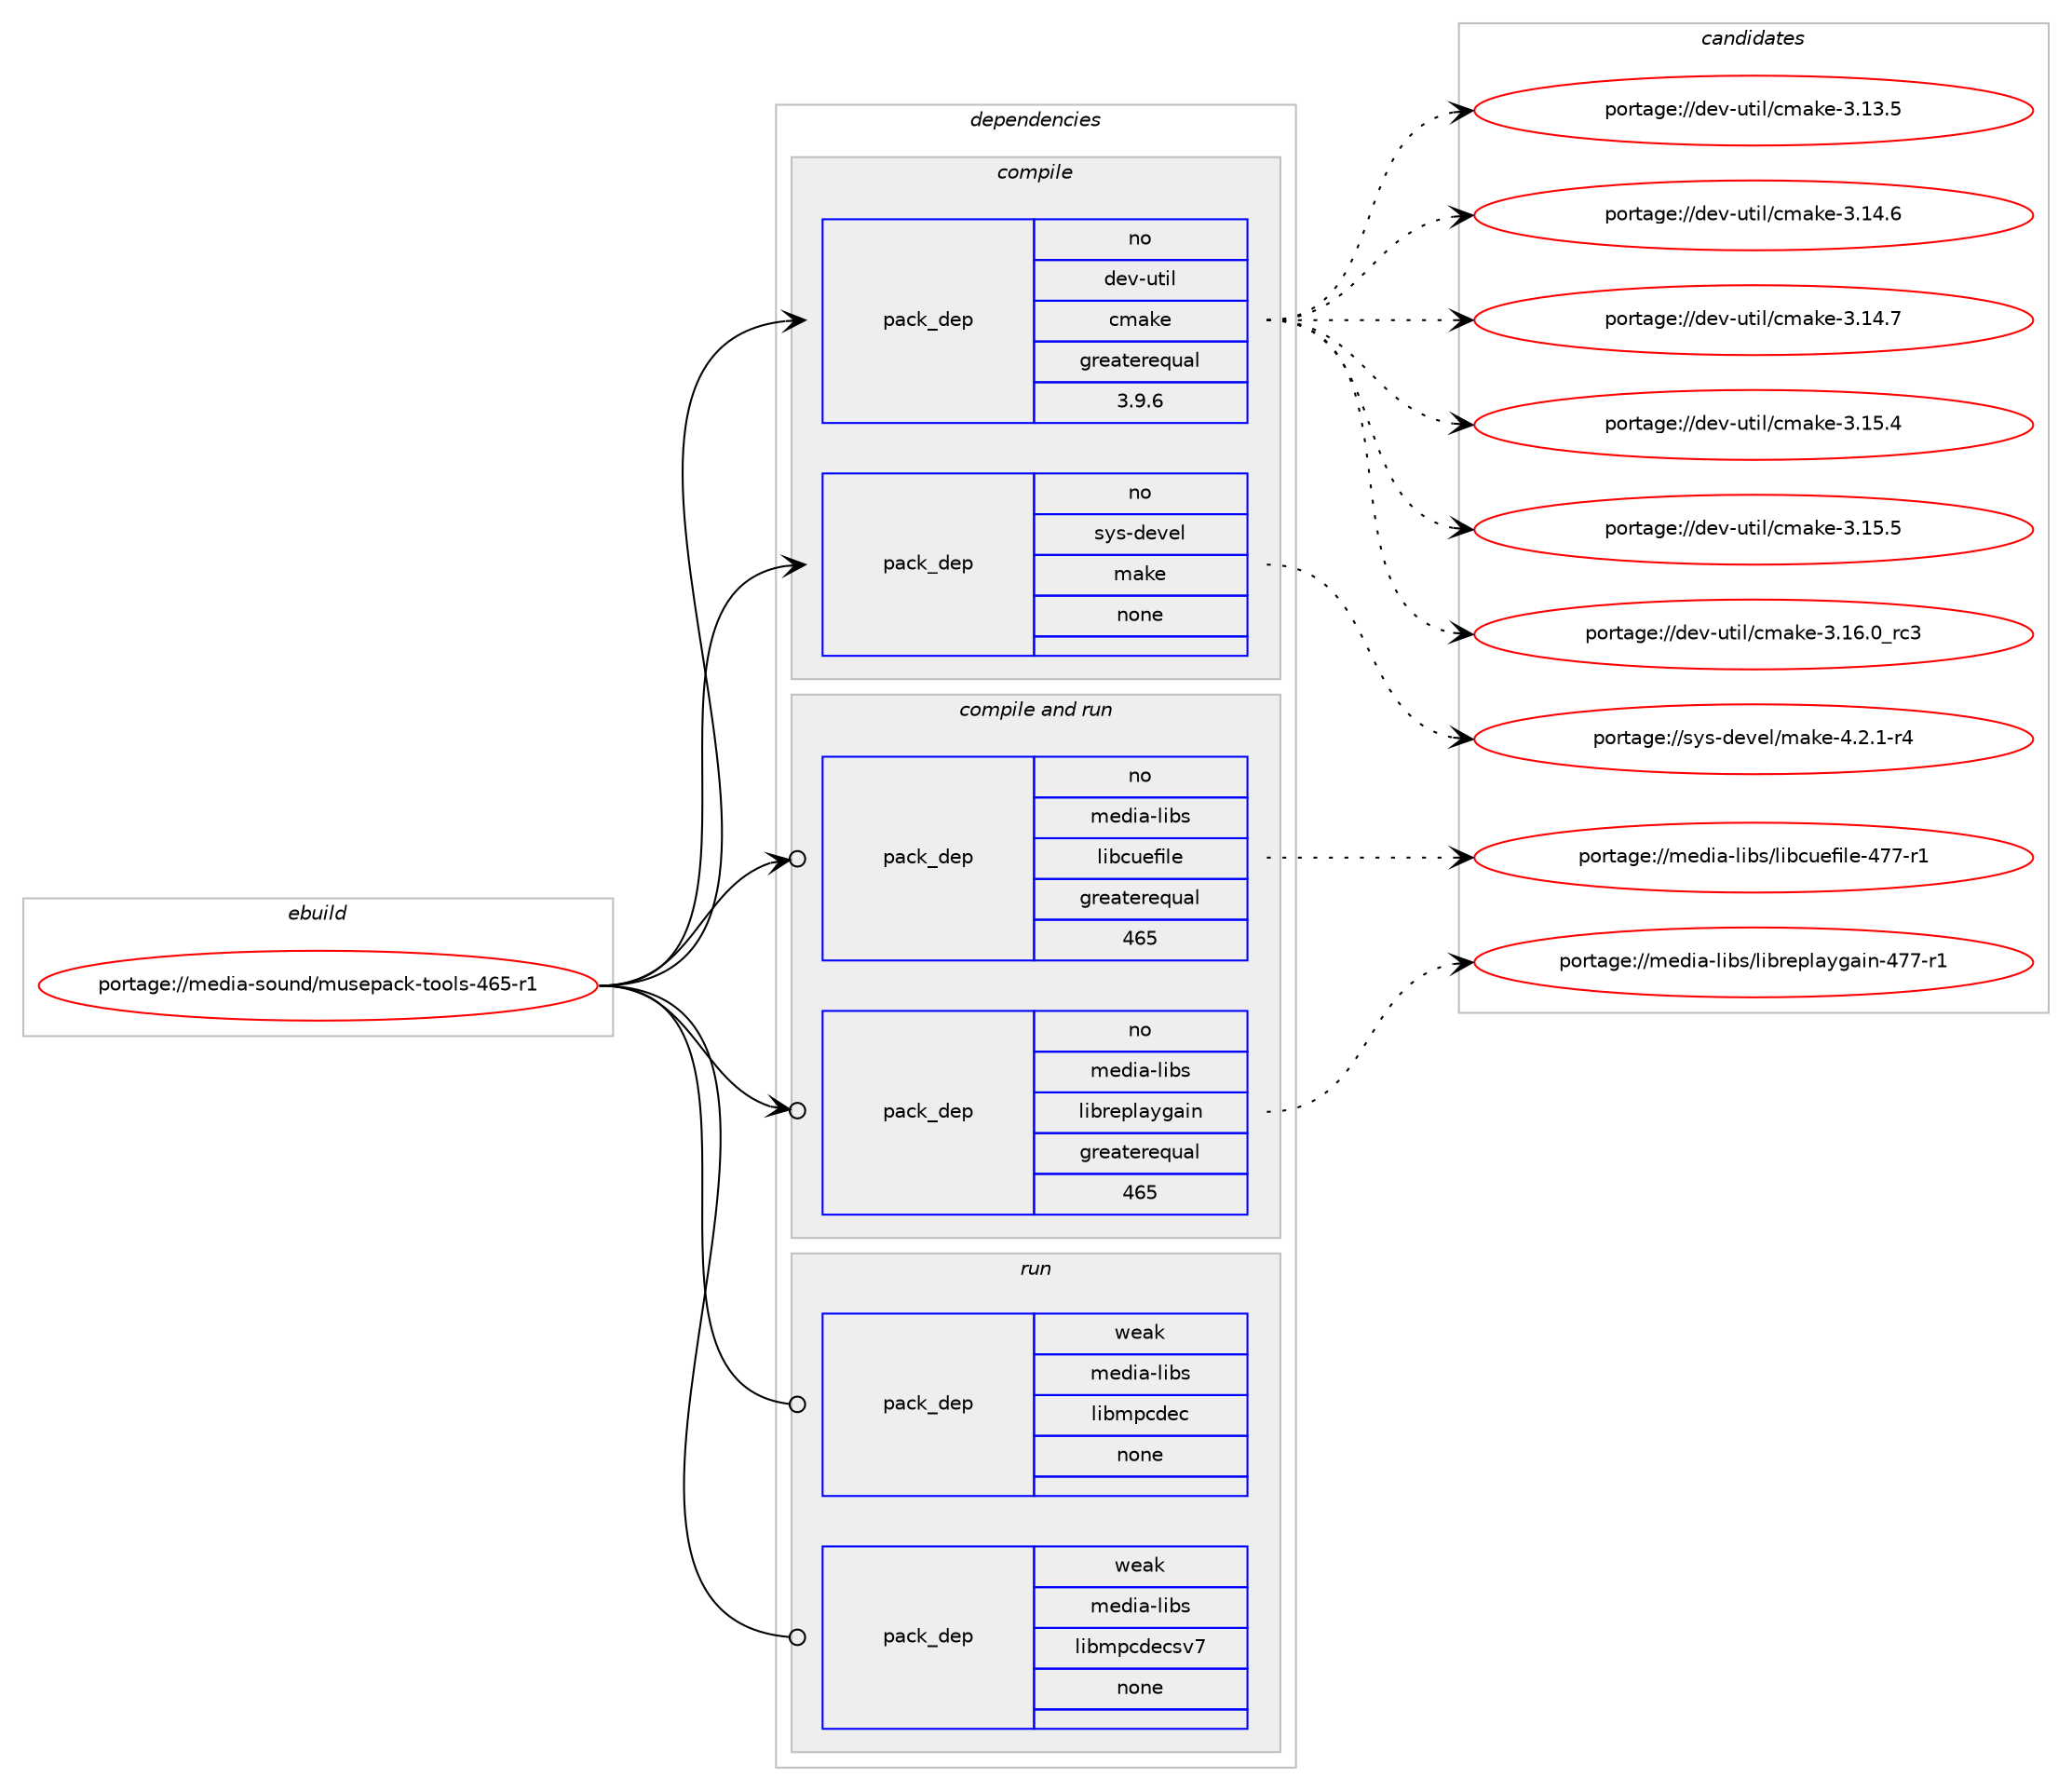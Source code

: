 digraph prolog {

# *************
# Graph options
# *************

newrank=true;
concentrate=true;
compound=true;
graph [rankdir=LR,fontname=Helvetica,fontsize=10,ranksep=1.5];#, ranksep=2.5, nodesep=0.2];
edge  [arrowhead=vee];
node  [fontname=Helvetica,fontsize=10];

# **********
# The ebuild
# **********

subgraph cluster_leftcol {
color=gray;
rank=same;
label=<<i>ebuild</i>>;
id [label="portage://media-sound/musepack-tools-465-r1", color=red, width=4, href="../media-sound/musepack-tools-465-r1.svg"];
}

# ****************
# The dependencies
# ****************

subgraph cluster_midcol {
color=gray;
label=<<i>dependencies</i>>;
subgraph cluster_compile {
fillcolor="#eeeeee";
style=filled;
label=<<i>compile</i>>;
subgraph pack245785 {
dependency334363 [label=<<TABLE BORDER="0" CELLBORDER="1" CELLSPACING="0" CELLPADDING="4" WIDTH="220"><TR><TD ROWSPAN="6" CELLPADDING="30">pack_dep</TD></TR><TR><TD WIDTH="110">no</TD></TR><TR><TD>dev-util</TD></TR><TR><TD>cmake</TD></TR><TR><TD>greaterequal</TD></TR><TR><TD>3.9.6</TD></TR></TABLE>>, shape=none, color=blue];
}
id:e -> dependency334363:w [weight=20,style="solid",arrowhead="vee"];
subgraph pack245786 {
dependency334364 [label=<<TABLE BORDER="0" CELLBORDER="1" CELLSPACING="0" CELLPADDING="4" WIDTH="220"><TR><TD ROWSPAN="6" CELLPADDING="30">pack_dep</TD></TR><TR><TD WIDTH="110">no</TD></TR><TR><TD>sys-devel</TD></TR><TR><TD>make</TD></TR><TR><TD>none</TD></TR><TR><TD></TD></TR></TABLE>>, shape=none, color=blue];
}
id:e -> dependency334364:w [weight=20,style="solid",arrowhead="vee"];
}
subgraph cluster_compileandrun {
fillcolor="#eeeeee";
style=filled;
label=<<i>compile and run</i>>;
subgraph pack245787 {
dependency334365 [label=<<TABLE BORDER="0" CELLBORDER="1" CELLSPACING="0" CELLPADDING="4" WIDTH="220"><TR><TD ROWSPAN="6" CELLPADDING="30">pack_dep</TD></TR><TR><TD WIDTH="110">no</TD></TR><TR><TD>media-libs</TD></TR><TR><TD>libcuefile</TD></TR><TR><TD>greaterequal</TD></TR><TR><TD>465</TD></TR></TABLE>>, shape=none, color=blue];
}
id:e -> dependency334365:w [weight=20,style="solid",arrowhead="odotvee"];
subgraph pack245788 {
dependency334366 [label=<<TABLE BORDER="0" CELLBORDER="1" CELLSPACING="0" CELLPADDING="4" WIDTH="220"><TR><TD ROWSPAN="6" CELLPADDING="30">pack_dep</TD></TR><TR><TD WIDTH="110">no</TD></TR><TR><TD>media-libs</TD></TR><TR><TD>libreplaygain</TD></TR><TR><TD>greaterequal</TD></TR><TR><TD>465</TD></TR></TABLE>>, shape=none, color=blue];
}
id:e -> dependency334366:w [weight=20,style="solid",arrowhead="odotvee"];
}
subgraph cluster_run {
fillcolor="#eeeeee";
style=filled;
label=<<i>run</i>>;
subgraph pack245789 {
dependency334367 [label=<<TABLE BORDER="0" CELLBORDER="1" CELLSPACING="0" CELLPADDING="4" WIDTH="220"><TR><TD ROWSPAN="6" CELLPADDING="30">pack_dep</TD></TR><TR><TD WIDTH="110">weak</TD></TR><TR><TD>media-libs</TD></TR><TR><TD>libmpcdec</TD></TR><TR><TD>none</TD></TR><TR><TD></TD></TR></TABLE>>, shape=none, color=blue];
}
id:e -> dependency334367:w [weight=20,style="solid",arrowhead="odot"];
subgraph pack245790 {
dependency334368 [label=<<TABLE BORDER="0" CELLBORDER="1" CELLSPACING="0" CELLPADDING="4" WIDTH="220"><TR><TD ROWSPAN="6" CELLPADDING="30">pack_dep</TD></TR><TR><TD WIDTH="110">weak</TD></TR><TR><TD>media-libs</TD></TR><TR><TD>libmpcdecsv7</TD></TR><TR><TD>none</TD></TR><TR><TD></TD></TR></TABLE>>, shape=none, color=blue];
}
id:e -> dependency334368:w [weight=20,style="solid",arrowhead="odot"];
}
}

# **************
# The candidates
# **************

subgraph cluster_choices {
rank=same;
color=gray;
label=<<i>candidates</i>>;

subgraph choice245785 {
color=black;
nodesep=1;
choiceportage1001011184511711610510847991099710710145514649514653 [label="portage://dev-util/cmake-3.13.5", color=red, width=4,href="../dev-util/cmake-3.13.5.svg"];
choiceportage1001011184511711610510847991099710710145514649524654 [label="portage://dev-util/cmake-3.14.6", color=red, width=4,href="../dev-util/cmake-3.14.6.svg"];
choiceportage1001011184511711610510847991099710710145514649524655 [label="portage://dev-util/cmake-3.14.7", color=red, width=4,href="../dev-util/cmake-3.14.7.svg"];
choiceportage1001011184511711610510847991099710710145514649534652 [label="portage://dev-util/cmake-3.15.4", color=red, width=4,href="../dev-util/cmake-3.15.4.svg"];
choiceportage1001011184511711610510847991099710710145514649534653 [label="portage://dev-util/cmake-3.15.5", color=red, width=4,href="../dev-util/cmake-3.15.5.svg"];
choiceportage1001011184511711610510847991099710710145514649544648951149951 [label="portage://dev-util/cmake-3.16.0_rc3", color=red, width=4,href="../dev-util/cmake-3.16.0_rc3.svg"];
dependency334363:e -> choiceportage1001011184511711610510847991099710710145514649514653:w [style=dotted,weight="100"];
dependency334363:e -> choiceportage1001011184511711610510847991099710710145514649524654:w [style=dotted,weight="100"];
dependency334363:e -> choiceportage1001011184511711610510847991099710710145514649524655:w [style=dotted,weight="100"];
dependency334363:e -> choiceportage1001011184511711610510847991099710710145514649534652:w [style=dotted,weight="100"];
dependency334363:e -> choiceportage1001011184511711610510847991099710710145514649534653:w [style=dotted,weight="100"];
dependency334363:e -> choiceportage1001011184511711610510847991099710710145514649544648951149951:w [style=dotted,weight="100"];
}
subgraph choice245786 {
color=black;
nodesep=1;
choiceportage1151211154510010111810110847109971071014552465046494511452 [label="portage://sys-devel/make-4.2.1-r4", color=red, width=4,href="../sys-devel/make-4.2.1-r4.svg"];
dependency334364:e -> choiceportage1151211154510010111810110847109971071014552465046494511452:w [style=dotted,weight="100"];
}
subgraph choice245787 {
color=black;
nodesep=1;
choiceportage109101100105974510810598115471081059899117101102105108101455255554511449 [label="portage://media-libs/libcuefile-477-r1", color=red, width=4,href="../media-libs/libcuefile-477-r1.svg"];
dependency334365:e -> choiceportage109101100105974510810598115471081059899117101102105108101455255554511449:w [style=dotted,weight="100"];
}
subgraph choice245788 {
color=black;
nodesep=1;
choiceportage10910110010597451081059811547108105981141011121089712110397105110455255554511449 [label="portage://media-libs/libreplaygain-477-r1", color=red, width=4,href="../media-libs/libreplaygain-477-r1.svg"];
dependency334366:e -> choiceportage10910110010597451081059811547108105981141011121089712110397105110455255554511449:w [style=dotted,weight="100"];
}
subgraph choice245789 {
color=black;
nodesep=1;
}
subgraph choice245790 {
color=black;
nodesep=1;
}
}

}
